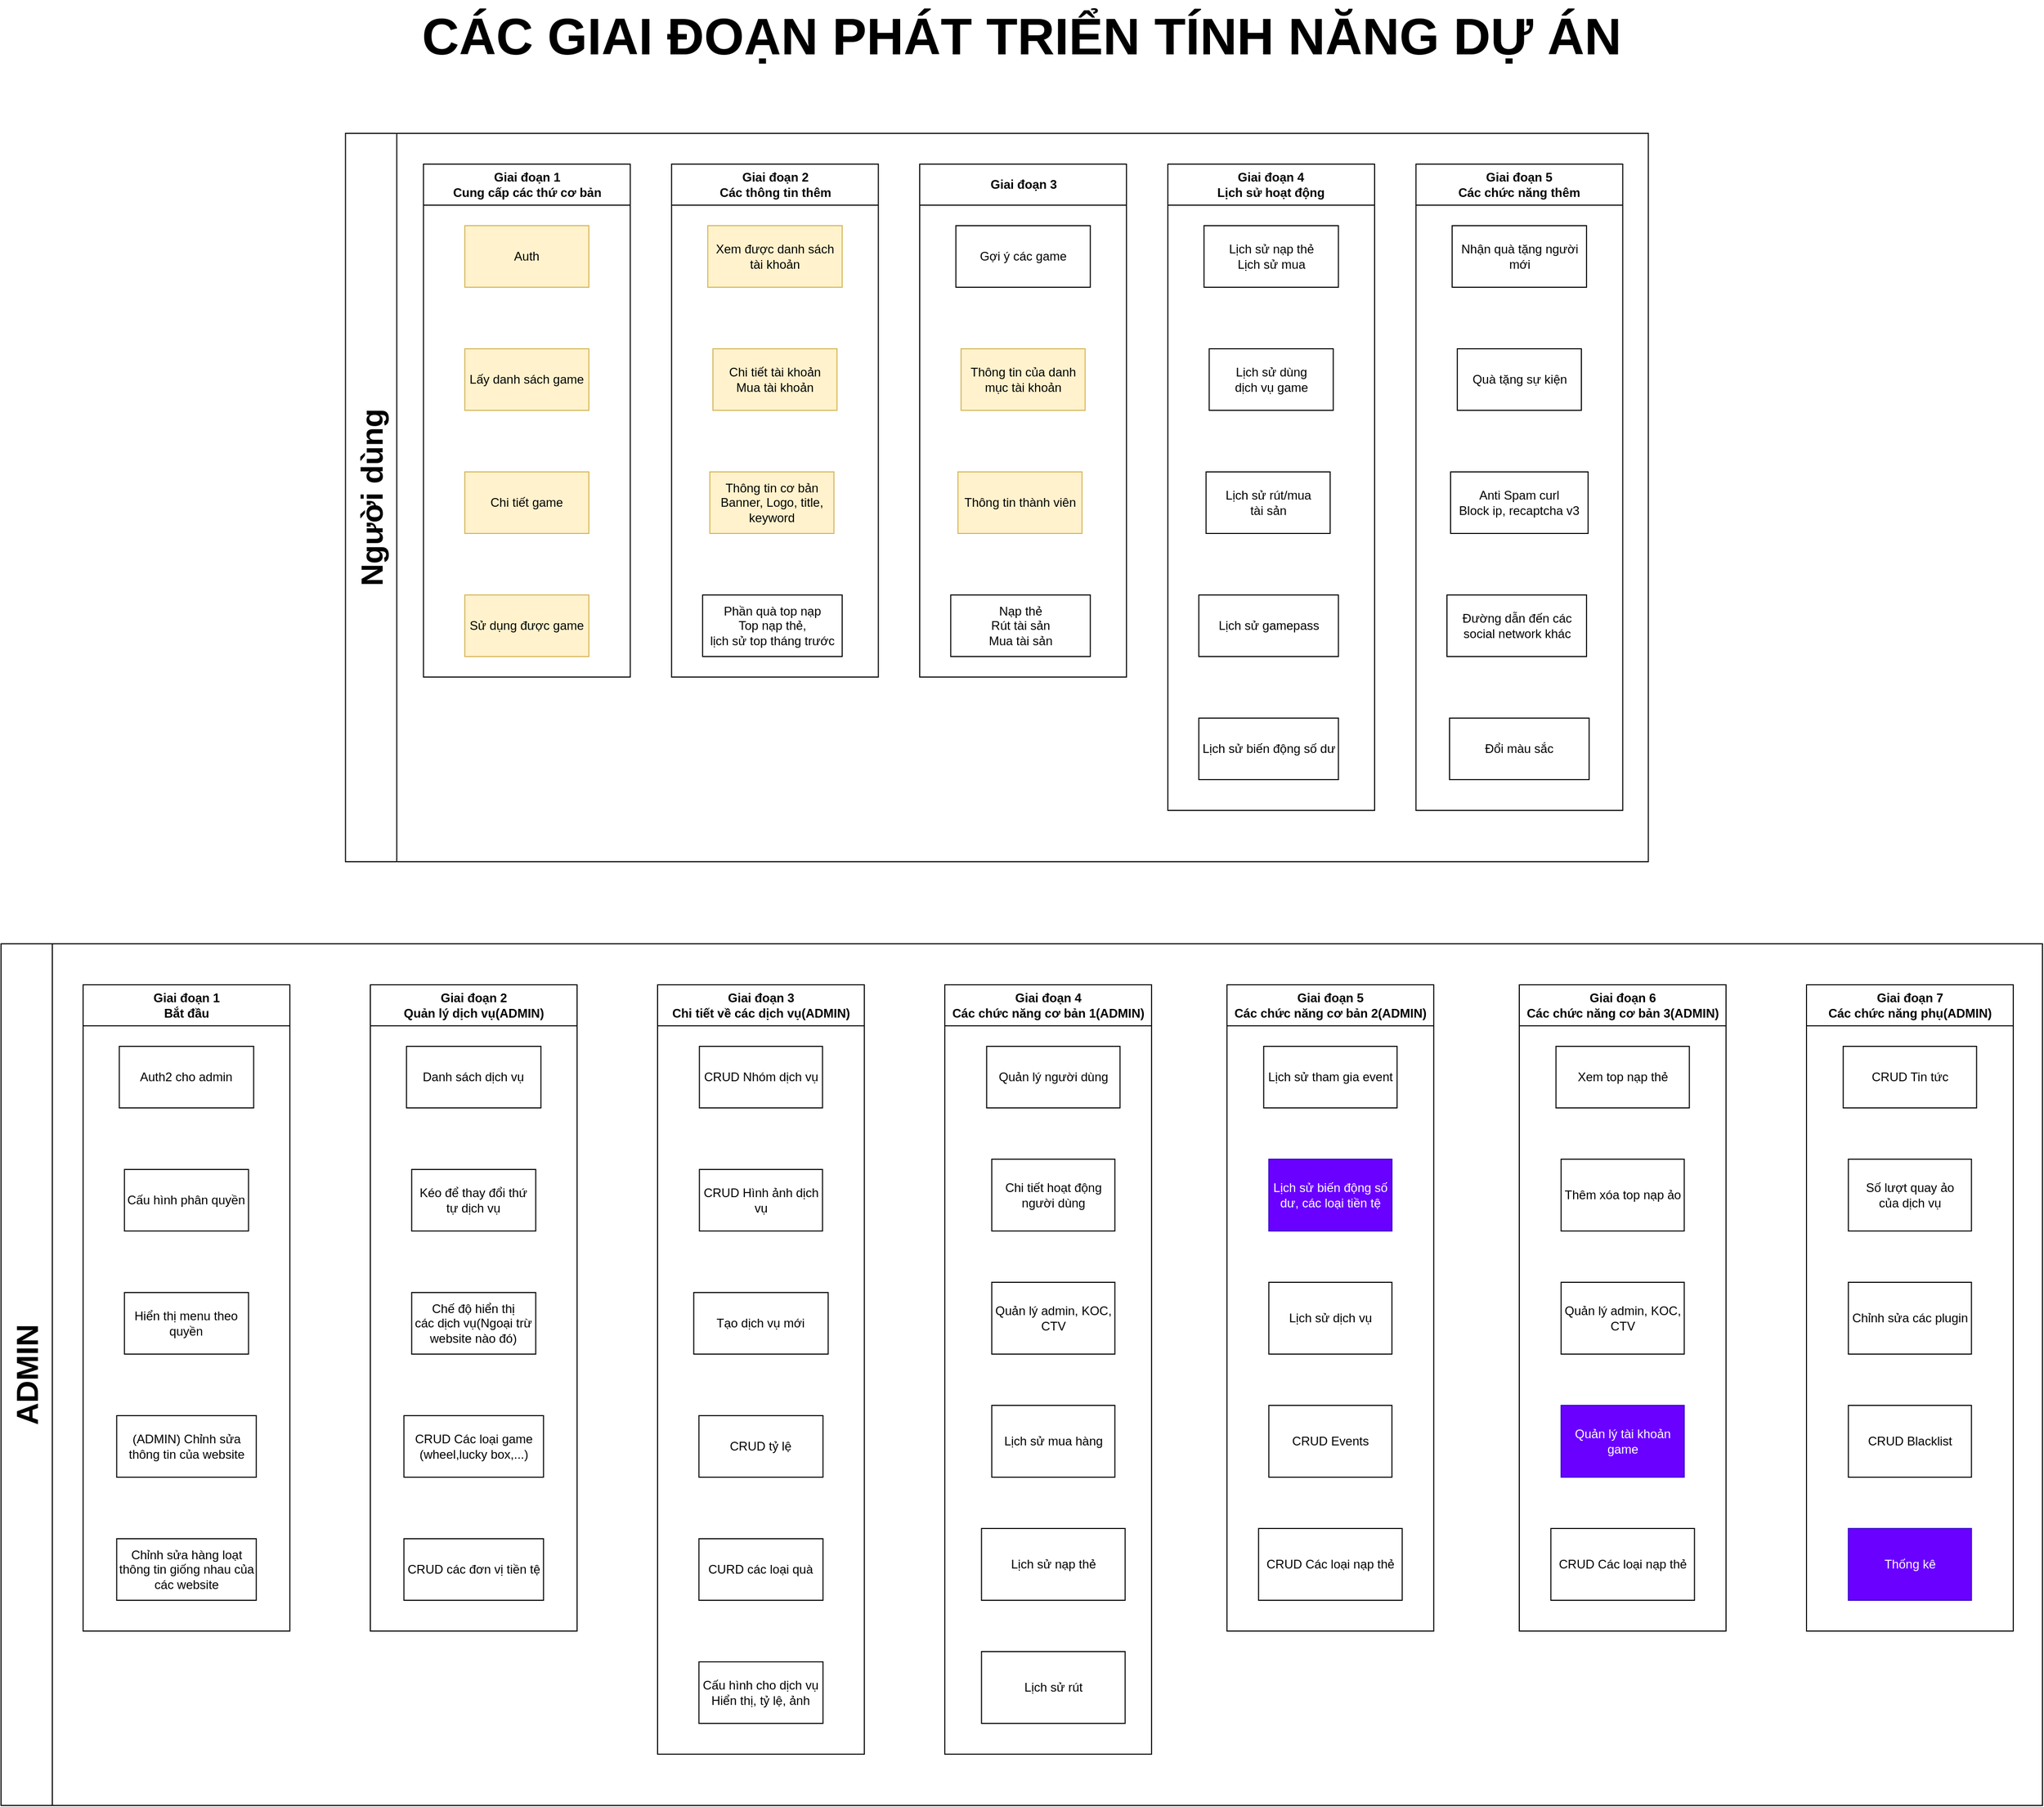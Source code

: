 <mxfile version="21.6.5" type="device" pages="3">
  <diagram name="Page-1" id="KmQgnTv5vvOI3r4hxGTt">
    <mxGraphModel dx="1834" dy="756" grid="1" gridSize="10" guides="0" tooltips="1" connect="1" arrows="1" fold="1" page="0" pageScale="1" pageWidth="850" pageHeight="1100" math="0" shadow="0">
      <root>
        <mxCell id="0" />
        <mxCell id="1" parent="0" />
        <mxCell id="98oBXOV-pdoTwL55DlCH-39" value="" style="group" parent="1" vertex="1" connectable="0">
          <mxGeometry x="195.78" y="190" width="1310" height="710" as="geometry" />
        </mxCell>
        <mxCell id="98oBXOV-pdoTwL55DlCH-38" value="&lt;font style=&quot;font-size: 30px;&quot;&gt;Người dùng&lt;/font&gt;" style="swimlane;horizontal=0;whiteSpace=wrap;html=1;startSize=50;movable=0;resizable=0;rotatable=0;deletable=0;editable=0;locked=1;connectable=0;" parent="98oBXOV-pdoTwL55DlCH-39" vertex="1">
          <mxGeometry width="1270" height="710" as="geometry" />
        </mxCell>
        <mxCell id="98oBXOV-pdoTwL55DlCH-10" value="" style="group" parent="98oBXOV-pdoTwL55DlCH-38" vertex="1" connectable="0">
          <mxGeometry x="76.003" y="30" width="201.562" height="500" as="geometry" />
        </mxCell>
        <mxCell id="98oBXOV-pdoTwL55DlCH-1" value="Auth" style="rounded=0;whiteSpace=wrap;html=1;fillColor=#fff2cc;strokeColor=#d6b656;" parent="98oBXOV-pdoTwL55DlCH-10" vertex="1">
          <mxGeometry x="40.312" y="60" width="120.938" height="60" as="geometry" />
        </mxCell>
        <mxCell id="98oBXOV-pdoTwL55DlCH-2" value="Lấy danh sách game" style="rounded=0;whiteSpace=wrap;html=1;fillColor=#fff2cc;strokeColor=#d6b656;" parent="98oBXOV-pdoTwL55DlCH-10" vertex="1">
          <mxGeometry x="40.312" y="180" width="120.938" height="60" as="geometry" />
        </mxCell>
        <mxCell id="98oBXOV-pdoTwL55DlCH-3" value="Chi tiết game" style="rounded=0;whiteSpace=wrap;html=1;fillColor=#fff2cc;strokeColor=#d6b656;" parent="98oBXOV-pdoTwL55DlCH-10" vertex="1">
          <mxGeometry x="40.312" y="300" width="120.938" height="60" as="geometry" />
        </mxCell>
        <mxCell id="98oBXOV-pdoTwL55DlCH-4" value="Sử dụng được game" style="rounded=0;whiteSpace=wrap;html=1;fillColor=#fff2cc;strokeColor=#d6b656;" parent="98oBXOV-pdoTwL55DlCH-10" vertex="1">
          <mxGeometry x="40.312" y="420" width="120.938" height="60" as="geometry" />
        </mxCell>
        <mxCell id="98oBXOV-pdoTwL55DlCH-9" value="Giai đoạn 1&lt;br&gt;Cung cấp các thứ cơ bản" style="swimlane;whiteSpace=wrap;html=1;startSize=40;" parent="98oBXOV-pdoTwL55DlCH-10" vertex="1">
          <mxGeometry width="201.562" height="500" as="geometry" />
        </mxCell>
        <mxCell id="98oBXOV-pdoTwL55DlCH-17" value="" style="group" parent="98oBXOV-pdoTwL55DlCH-38" vertex="1" connectable="0">
          <mxGeometry x="317.878" y="30" width="201.562" height="500" as="geometry" />
        </mxCell>
        <mxCell id="98oBXOV-pdoTwL55DlCH-11" value="Giai đoạn 2&lt;br&gt;Các thông tin thêm" style="swimlane;whiteSpace=wrap;html=1;startSize=40;" parent="98oBXOV-pdoTwL55DlCH-17" vertex="1">
          <mxGeometry width="201.562" height="500" as="geometry" />
        </mxCell>
        <mxCell id="98oBXOV-pdoTwL55DlCH-15" value="Xem được danh sách&lt;br&gt;tài khoản" style="rounded=0;whiteSpace=wrap;html=1;fillColor=#fff2cc;strokeColor=#d6b656;" parent="98oBXOV-pdoTwL55DlCH-11" vertex="1">
          <mxGeometry x="35.273" y="60" width="131.016" height="60" as="geometry" />
        </mxCell>
        <mxCell id="98oBXOV-pdoTwL55DlCH-16" value="Chi tiết tài khoản&lt;br&gt;Mua tài khoản" style="rounded=0;whiteSpace=wrap;html=1;fillColor=#fff2cc;strokeColor=#d6b656;" parent="98oBXOV-pdoTwL55DlCH-11" vertex="1">
          <mxGeometry x="40.312" y="180" width="120.938" height="60" as="geometry" />
        </mxCell>
        <mxCell id="98oBXOV-pdoTwL55DlCH-12" value="Thông tin cơ bản&lt;br&gt;Banner, Logo, title, keyword" style="rounded=0;whiteSpace=wrap;html=1;fillColor=#fff2cc;strokeColor=#d6b656;" parent="98oBXOV-pdoTwL55DlCH-17" vertex="1">
          <mxGeometry x="37.289" y="300" width="120.938" height="60" as="geometry" />
        </mxCell>
        <mxCell id="98oBXOV-pdoTwL55DlCH-13" value="Phần quà top nạp&lt;br&gt;Top nạp thẻ,&lt;br&gt;lịch sử top tháng trước" style="rounded=0;whiteSpace=wrap;html=1;" parent="98oBXOV-pdoTwL55DlCH-17" vertex="1">
          <mxGeometry x="30.234" y="420" width="136.055" height="60" as="geometry" />
        </mxCell>
        <mxCell id="98oBXOV-pdoTwL55DlCH-18" value="" style="group" parent="98oBXOV-pdoTwL55DlCH-38" vertex="1" connectable="0">
          <mxGeometry x="559.753" y="30" width="201.562" height="500" as="geometry" />
        </mxCell>
        <mxCell id="98oBXOV-pdoTwL55DlCH-19" value="Giai đoạn 3" style="swimlane;whiteSpace=wrap;html=1;startSize=40;" parent="98oBXOV-pdoTwL55DlCH-18" vertex="1">
          <mxGeometry width="201.562" height="500" as="geometry" />
        </mxCell>
        <mxCell id="98oBXOV-pdoTwL55DlCH-20" value="Gợi ý các game" style="rounded=0;whiteSpace=wrap;html=1;" parent="98oBXOV-pdoTwL55DlCH-19" vertex="1">
          <mxGeometry x="35.273" y="60" width="131.016" height="60" as="geometry" />
        </mxCell>
        <mxCell id="98oBXOV-pdoTwL55DlCH-21" value="Thông tin của danh mục tài khoản" style="rounded=0;whiteSpace=wrap;html=1;fillColor=#fff2cc;strokeColor=#d6b656;" parent="98oBXOV-pdoTwL55DlCH-19" vertex="1">
          <mxGeometry x="40.312" y="180" width="120.938" height="60" as="geometry" />
        </mxCell>
        <mxCell id="98oBXOV-pdoTwL55DlCH-22" value="Thông tin thành viên" style="rounded=0;whiteSpace=wrap;html=1;fillColor=#fff2cc;strokeColor=#d6b656;" parent="98oBXOV-pdoTwL55DlCH-18" vertex="1">
          <mxGeometry x="37.289" y="300" width="120.938" height="60" as="geometry" />
        </mxCell>
        <mxCell id="98oBXOV-pdoTwL55DlCH-23" value="Nạp thẻ&lt;br&gt;Rút tài sản&lt;br&gt;Mua tài sản" style="rounded=0;whiteSpace=wrap;html=1;" parent="98oBXOV-pdoTwL55DlCH-18" vertex="1">
          <mxGeometry x="30.234" y="420" width="136.055" height="60" as="geometry" />
        </mxCell>
        <mxCell id="98oBXOV-pdoTwL55DlCH-24" value="" style="group" parent="98oBXOV-pdoTwL55DlCH-38" vertex="1" connectable="0">
          <mxGeometry x="801.628" y="30" width="201.562" height="630" as="geometry" />
        </mxCell>
        <mxCell id="98oBXOV-pdoTwL55DlCH-25" value="Giai đoạn 4&lt;br&gt;Lịch sử hoạt động" style="swimlane;whiteSpace=wrap;html=1;startSize=40;" parent="98oBXOV-pdoTwL55DlCH-24" vertex="1">
          <mxGeometry width="201.562" height="630" as="geometry" />
        </mxCell>
        <mxCell id="98oBXOV-pdoTwL55DlCH-26" value="Lịch sử nạp thẻ&lt;br&gt;Lịch sử mua" style="rounded=0;whiteSpace=wrap;html=1;" parent="98oBXOV-pdoTwL55DlCH-25" vertex="1">
          <mxGeometry x="35.273" y="60" width="131.016" height="60" as="geometry" />
        </mxCell>
        <mxCell id="98oBXOV-pdoTwL55DlCH-27" value="Lịch sử dùng &lt;br&gt;dịch vụ game" style="rounded=0;whiteSpace=wrap;html=1;" parent="98oBXOV-pdoTwL55DlCH-25" vertex="1">
          <mxGeometry x="40.312" y="180" width="120.938" height="60" as="geometry" />
        </mxCell>
        <mxCell id="98oBXOV-pdoTwL55DlCH-36" value="Lịch sử biến động số dư" style="rounded=0;whiteSpace=wrap;html=1;" parent="98oBXOV-pdoTwL55DlCH-25" vertex="1">
          <mxGeometry x="30.234" y="540" width="136.055" height="60" as="geometry" />
        </mxCell>
        <mxCell id="98oBXOV-pdoTwL55DlCH-28" value="Lịch sử rút/mua &lt;br&gt;tài sản" style="rounded=0;whiteSpace=wrap;html=1;" parent="98oBXOV-pdoTwL55DlCH-24" vertex="1">
          <mxGeometry x="37.289" y="300" width="120.938" height="60" as="geometry" />
        </mxCell>
        <mxCell id="98oBXOV-pdoTwL55DlCH-29" value="Lịch sử gamepass" style="rounded=0;whiteSpace=wrap;html=1;" parent="98oBXOV-pdoTwL55DlCH-24" vertex="1">
          <mxGeometry x="30.234" y="420" width="136.055" height="60" as="geometry" />
        </mxCell>
        <mxCell id="98oBXOV-pdoTwL55DlCH-30" value="" style="group" parent="98oBXOV-pdoTwL55DlCH-38" vertex="1" connectable="0">
          <mxGeometry x="1043.503" y="30" width="201.562" height="630" as="geometry" />
        </mxCell>
        <mxCell id="98oBXOV-pdoTwL55DlCH-31" value="Giai đoạn 5&lt;br&gt;Các chức năng thêm" style="swimlane;whiteSpace=wrap;html=1;startSize=40;" parent="98oBXOV-pdoTwL55DlCH-30" vertex="1">
          <mxGeometry width="201.562" height="630" as="geometry" />
        </mxCell>
        <mxCell id="98oBXOV-pdoTwL55DlCH-32" value="Nhận quà tặng người mới" style="rounded=0;whiteSpace=wrap;html=1;" parent="98oBXOV-pdoTwL55DlCH-31" vertex="1">
          <mxGeometry x="35.273" y="60" width="131.016" height="60" as="geometry" />
        </mxCell>
        <mxCell id="98oBXOV-pdoTwL55DlCH-33" value="Quà tặng sự kiện" style="rounded=0;whiteSpace=wrap;html=1;" parent="98oBXOV-pdoTwL55DlCH-31" vertex="1">
          <mxGeometry x="40.312" y="180" width="120.938" height="60" as="geometry" />
        </mxCell>
        <mxCell id="98oBXOV-pdoTwL55DlCH-34" value="Anti Spam curl&lt;br&gt;Block ip, recaptcha v3" style="rounded=0;whiteSpace=wrap;html=1;" parent="98oBXOV-pdoTwL55DlCH-31" vertex="1">
          <mxGeometry x="33.762" y="300" width="134.039" height="60" as="geometry" />
        </mxCell>
        <mxCell id="98oBXOV-pdoTwL55DlCH-37" value="Đổi màu sắc" style="rounded=0;whiteSpace=wrap;html=1;" parent="98oBXOV-pdoTwL55DlCH-31" vertex="1">
          <mxGeometry x="32.754" y="540" width="136.055" height="60" as="geometry" />
        </mxCell>
        <mxCell id="98oBXOV-pdoTwL55DlCH-35" value="Đường dẫn đến các social network khác" style="rounded=0;whiteSpace=wrap;html=1;" parent="98oBXOV-pdoTwL55DlCH-30" vertex="1">
          <mxGeometry x="30.234" y="420" width="136.055" height="60" as="geometry" />
        </mxCell>
        <mxCell id="98oBXOV-pdoTwL55DlCH-40" value="&lt;font style=&quot;font-size: 50px;&quot;&gt;&lt;b&gt;CÁC GIAI ĐOẠN PHÁT TRIỂN TÍNH NĂNG DỰ ÁN&lt;/b&gt;&lt;/font&gt;" style="text;html=1;strokeColor=none;fillColor=none;align=center;verticalAlign=middle;whiteSpace=wrap;rounded=0;" parent="1" vertex="1">
          <mxGeometry x="260" y="60" width="1190" height="70" as="geometry" />
        </mxCell>
        <mxCell id="98oBXOV-pdoTwL55DlCH-98" value="&lt;font style=&quot;font-size: 30px;&quot;&gt;ADMIN&lt;/font&gt;" style="swimlane;horizontal=0;whiteSpace=wrap;html=1;startSize=50;movable=0;resizable=0;rotatable=0;deletable=0;editable=0;locked=1;connectable=0;" parent="1" vertex="1">
          <mxGeometry x="-140" y="980" width="1990" height="840" as="geometry" />
        </mxCell>
        <mxCell id="98oBXOV-pdoTwL55DlCH-41" value="" style="group" parent="98oBXOV-pdoTwL55DlCH-98" vertex="1" connectable="0">
          <mxGeometry x="79.998" y="40" width="201.562" height="630" as="geometry" />
        </mxCell>
        <mxCell id="98oBXOV-pdoTwL55DlCH-42" value="Giai đoạn 1&lt;br&gt;Bắt đầu" style="swimlane;whiteSpace=wrap;html=1;startSize=40;" parent="98oBXOV-pdoTwL55DlCH-41" vertex="1">
          <mxGeometry width="201.562" height="630" as="geometry" />
        </mxCell>
        <mxCell id="98oBXOV-pdoTwL55DlCH-43" value="Auth2 cho admin" style="rounded=0;whiteSpace=wrap;html=1;" parent="98oBXOV-pdoTwL55DlCH-42" vertex="1">
          <mxGeometry x="35.273" y="60" width="131.016" height="60" as="geometry" />
        </mxCell>
        <mxCell id="98oBXOV-pdoTwL55DlCH-44" value="Cấu hình phân quyền" style="rounded=0;whiteSpace=wrap;html=1;" parent="98oBXOV-pdoTwL55DlCH-42" vertex="1">
          <mxGeometry x="40.312" y="180" width="120.938" height="60" as="geometry" />
        </mxCell>
        <mxCell id="98oBXOV-pdoTwL55DlCH-45" value="Chỉnh sửa hàng loạt thông tin giống nhau của các website" style="rounded=0;whiteSpace=wrap;html=1;" parent="98oBXOV-pdoTwL55DlCH-42" vertex="1">
          <mxGeometry x="32.754" y="540" width="136.055" height="60" as="geometry" />
        </mxCell>
        <mxCell id="98oBXOV-pdoTwL55DlCH-46" value="Hiển thị menu theo quyền" style="rounded=0;whiteSpace=wrap;html=1;" parent="98oBXOV-pdoTwL55DlCH-41" vertex="1">
          <mxGeometry x="40.312" y="300" width="120.938" height="60" as="geometry" />
        </mxCell>
        <mxCell id="98oBXOV-pdoTwL55DlCH-47" value="(ADMIN) Chỉnh sửa thông tin của website" style="rounded=0;whiteSpace=wrap;html=1;" parent="98oBXOV-pdoTwL55DlCH-41" vertex="1">
          <mxGeometry x="32.754" y="420" width="136.055" height="60" as="geometry" />
        </mxCell>
        <mxCell id="98oBXOV-pdoTwL55DlCH-48" value="" style="group" parent="98oBXOV-pdoTwL55DlCH-98" vertex="1" connectable="0">
          <mxGeometry x="359.998" y="40" width="201.562" height="630" as="geometry" />
        </mxCell>
        <mxCell id="98oBXOV-pdoTwL55DlCH-49" value="Giai đoạn 2&lt;br&gt;Quản lý dịch vụ(ADMIN)" style="swimlane;whiteSpace=wrap;html=1;startSize=40;" parent="98oBXOV-pdoTwL55DlCH-48" vertex="1">
          <mxGeometry width="201.562" height="630" as="geometry" />
        </mxCell>
        <mxCell id="98oBXOV-pdoTwL55DlCH-50" value="Danh sách dịch vụ" style="rounded=0;whiteSpace=wrap;html=1;" parent="98oBXOV-pdoTwL55DlCH-49" vertex="1">
          <mxGeometry x="35.273" y="60" width="131.016" height="60" as="geometry" />
        </mxCell>
        <mxCell id="98oBXOV-pdoTwL55DlCH-51" value="Kéo để thay đổi thứ tự dịch vụ" style="rounded=0;whiteSpace=wrap;html=1;" parent="98oBXOV-pdoTwL55DlCH-49" vertex="1">
          <mxGeometry x="40.312" y="180" width="120.938" height="60" as="geometry" />
        </mxCell>
        <mxCell id="98oBXOV-pdoTwL55DlCH-52" value="CRUD các đơn vị tiền tệ" style="rounded=0;whiteSpace=wrap;html=1;" parent="98oBXOV-pdoTwL55DlCH-49" vertex="1">
          <mxGeometry x="32.754" y="540" width="136.055" height="60" as="geometry" />
        </mxCell>
        <mxCell id="98oBXOV-pdoTwL55DlCH-53" value="Chế độ hiển thị&lt;br&gt;các dịch vụ(Ngoại trừ website nào đó)" style="rounded=0;whiteSpace=wrap;html=1;" parent="98oBXOV-pdoTwL55DlCH-48" vertex="1">
          <mxGeometry x="40.312" y="300" width="120.938" height="60" as="geometry" />
        </mxCell>
        <mxCell id="98oBXOV-pdoTwL55DlCH-54" value="CRUD Các loại game&lt;br&gt;(wheel,lucky box,...)" style="rounded=0;whiteSpace=wrap;html=1;" parent="98oBXOV-pdoTwL55DlCH-48" vertex="1">
          <mxGeometry x="32.754" y="420" width="136.055" height="60" as="geometry" />
        </mxCell>
        <mxCell id="98oBXOV-pdoTwL55DlCH-55" value="" style="group" parent="98oBXOV-pdoTwL55DlCH-98" vertex="1" connectable="0">
          <mxGeometry x="639.998" y="40" width="201.562" height="750" as="geometry" />
        </mxCell>
        <mxCell id="98oBXOV-pdoTwL55DlCH-56" value="Giai đoạn 3&lt;br&gt;Chi tiết về các dịch vụ(ADMIN)" style="swimlane;whiteSpace=wrap;html=1;startSize=40;" parent="98oBXOV-pdoTwL55DlCH-55" vertex="1">
          <mxGeometry width="201.56" height="750" as="geometry" />
        </mxCell>
        <mxCell id="98oBXOV-pdoTwL55DlCH-57" value="Tạo dịch vụ mới" style="rounded=0;whiteSpace=wrap;html=1;" parent="98oBXOV-pdoTwL55DlCH-56" vertex="1">
          <mxGeometry x="35.273" y="300" width="131.016" height="60" as="geometry" />
        </mxCell>
        <mxCell id="98oBXOV-pdoTwL55DlCH-58" value="CRUD tỷ lệ" style="rounded=0;whiteSpace=wrap;html=1;" parent="98oBXOV-pdoTwL55DlCH-56" vertex="1">
          <mxGeometry x="40.312" y="420" width="120.938" height="60" as="geometry" />
        </mxCell>
        <mxCell id="98oBXOV-pdoTwL55DlCH-62" value="CRUD Nhóm dịch vụ" style="rounded=0;whiteSpace=wrap;html=1;" parent="98oBXOV-pdoTwL55DlCH-56" vertex="1">
          <mxGeometry x="40.781" y="60" width="120" height="60" as="geometry" />
        </mxCell>
        <mxCell id="98oBXOV-pdoTwL55DlCH-63" value="CRUD Hình ảnh dịch vụ" style="rounded=0;whiteSpace=wrap;html=1;" parent="98oBXOV-pdoTwL55DlCH-56" vertex="1">
          <mxGeometry x="40.781" y="180" width="120" height="60" as="geometry" />
        </mxCell>
        <mxCell id="98oBXOV-pdoTwL55DlCH-64" value="Cấu hình cho dịch vụ&lt;br&gt;Hiển thị, tỷ lệ, ảnh" style="rounded=0;whiteSpace=wrap;html=1;" parent="98oBXOV-pdoTwL55DlCH-56" vertex="1">
          <mxGeometry x="40.312" y="660" width="120.938" height="60" as="geometry" />
        </mxCell>
        <mxCell id="98oBXOV-pdoTwL55DlCH-60" value="CURD các loại quà" style="rounded=0;whiteSpace=wrap;html=1;" parent="98oBXOV-pdoTwL55DlCH-55" vertex="1">
          <mxGeometry x="40.312" y="540" width="120.938" height="60" as="geometry" />
        </mxCell>
        <mxCell id="98oBXOV-pdoTwL55DlCH-65" value="" style="group" parent="98oBXOV-pdoTwL55DlCH-98" vertex="1" connectable="0">
          <mxGeometry x="920" y="40" width="201.56" height="750" as="geometry" />
        </mxCell>
        <mxCell id="98oBXOV-pdoTwL55DlCH-66" value="Giai đoạn 4&lt;br&gt;Các chức năng cơ bản 1(ADMIN)" style="swimlane;whiteSpace=wrap;html=1;startSize=40;" parent="98oBXOV-pdoTwL55DlCH-65" vertex="1">
          <mxGeometry width="201.56" height="750" as="geometry" />
        </mxCell>
        <mxCell id="98oBXOV-pdoTwL55DlCH-67" value="Quản lý người dùng" style="rounded=0;whiteSpace=wrap;html=1;horizontal=1;verticalAlign=middle;flipH=1;flipV=1;" parent="98oBXOV-pdoTwL55DlCH-66" vertex="1">
          <mxGeometry x="40.78" y="60" width="130" height="60" as="geometry" />
        </mxCell>
        <mxCell id="98oBXOV-pdoTwL55DlCH-69" value="Lịch sử rút" style="rounded=0;whiteSpace=wrap;html=1;horizontal=1;verticalAlign=middle;flipH=1;flipV=1;" parent="98oBXOV-pdoTwL55DlCH-66" vertex="1">
          <mxGeometry x="35.78" y="650" width="140" height="70" as="geometry" />
        </mxCell>
        <mxCell id="98oBXOV-pdoTwL55DlCH-72" value="Chi tiết hoạt động người dùng" style="rounded=0;whiteSpace=wrap;html=1;horizontal=1;verticalAlign=middle;flipH=1;flipV=1;" parent="98oBXOV-pdoTwL55DlCH-66" vertex="1">
          <mxGeometry x="45.78" y="170" width="120" height="70" as="geometry" />
        </mxCell>
        <mxCell id="98oBXOV-pdoTwL55DlCH-71" value="Lịch sử nạp thẻ" style="rounded=0;whiteSpace=wrap;html=1;horizontal=1;verticalAlign=middle;flipH=1;flipV=1;" parent="98oBXOV-pdoTwL55DlCH-66" vertex="1">
          <mxGeometry x="35.78" y="530" width="140" height="70" as="geometry" />
        </mxCell>
        <mxCell id="98oBXOV-pdoTwL55DlCH-70" value="Lịch sử mua hàng" style="rounded=0;whiteSpace=wrap;html=1;horizontal=1;verticalAlign=middle;flipH=1;flipV=1;" parent="98oBXOV-pdoTwL55DlCH-66" vertex="1">
          <mxGeometry x="45.78" y="410" width="120" height="70" as="geometry" />
        </mxCell>
        <mxCell id="98oBXOV-pdoTwL55DlCH-76" value="Quản lý admin, KOC, CTV" style="rounded=0;whiteSpace=wrap;html=1;horizontal=1;verticalAlign=middle;flipH=1;flipV=1;" parent="98oBXOV-pdoTwL55DlCH-66" vertex="1">
          <mxGeometry x="45.78" y="290" width="120" height="70" as="geometry" />
        </mxCell>
        <mxCell id="98oBXOV-pdoTwL55DlCH-73" value="" style="group" parent="98oBXOV-pdoTwL55DlCH-98" vertex="1" connectable="0">
          <mxGeometry x="1195.07" y="40" width="201.56" height="750" as="geometry" />
        </mxCell>
        <mxCell id="98oBXOV-pdoTwL55DlCH-74" value="Giai đoạn 5&lt;br&gt;Các chức năng cơ bản 2(ADMIN)" style="swimlane;whiteSpace=wrap;html=1;startSize=40;" parent="98oBXOV-pdoTwL55DlCH-73" vertex="1">
          <mxGeometry width="201.56" height="630" as="geometry" />
        </mxCell>
        <mxCell id="98oBXOV-pdoTwL55DlCH-75" value="Lịch sử tham gia event" style="rounded=0;whiteSpace=wrap;html=1;horizontal=1;verticalAlign=middle;flipH=1;flipV=1;" parent="98oBXOV-pdoTwL55DlCH-74" vertex="1">
          <mxGeometry x="35.78" y="60" width="130" height="60" as="geometry" />
        </mxCell>
        <mxCell id="98oBXOV-pdoTwL55DlCH-78" value="Lịch sử biến động số dư, các loại tiền tệ" style="rounded=0;whiteSpace=wrap;html=1;horizontal=1;verticalAlign=middle;flipH=1;flipV=1;fillColor=#6a00ff;fontColor=#ffffff;strokeColor=#3700CC;" parent="98oBXOV-pdoTwL55DlCH-74" vertex="1">
          <mxGeometry x="40.78" y="170" width="120" height="70" as="geometry" />
        </mxCell>
        <mxCell id="98oBXOV-pdoTwL55DlCH-79" value="CRUD Các loại nạp thẻ" style="rounded=0;whiteSpace=wrap;html=1;horizontal=1;verticalAlign=middle;flipH=1;flipV=1;" parent="98oBXOV-pdoTwL55DlCH-74" vertex="1">
          <mxGeometry x="30.78" y="530" width="140" height="70" as="geometry" />
        </mxCell>
        <mxCell id="98oBXOV-pdoTwL55DlCH-80" value="CRUD Events" style="rounded=0;whiteSpace=wrap;html=1;horizontal=1;verticalAlign=middle;flipH=1;flipV=1;" parent="98oBXOV-pdoTwL55DlCH-74" vertex="1">
          <mxGeometry x="40.78" y="410" width="120" height="70" as="geometry" />
        </mxCell>
        <mxCell id="98oBXOV-pdoTwL55DlCH-68" value="Lịch sử dịch vụ" style="rounded=0;whiteSpace=wrap;html=1;horizontal=1;verticalAlign=middle;flipH=1;flipV=1;" parent="98oBXOV-pdoTwL55DlCH-74" vertex="1">
          <mxGeometry x="40.78" y="290" width="120" height="70" as="geometry" />
        </mxCell>
        <mxCell id="98oBXOV-pdoTwL55DlCH-82" value="" style="group" parent="98oBXOV-pdoTwL55DlCH-98" vertex="1" connectable="0">
          <mxGeometry x="1480" y="40" width="201.56" height="750" as="geometry" />
        </mxCell>
        <mxCell id="98oBXOV-pdoTwL55DlCH-83" value="Giai đoạn 6&lt;br&gt;Các chức năng cơ bản 3(ADMIN)" style="swimlane;whiteSpace=wrap;html=1;startSize=40;" parent="98oBXOV-pdoTwL55DlCH-82" vertex="1">
          <mxGeometry width="201.56" height="630" as="geometry" />
        </mxCell>
        <mxCell id="98oBXOV-pdoTwL55DlCH-84" value="Xem top nạp thẻ" style="rounded=0;whiteSpace=wrap;html=1;horizontal=1;verticalAlign=middle;flipH=1;flipV=1;" parent="98oBXOV-pdoTwL55DlCH-83" vertex="1">
          <mxGeometry x="35.78" y="60" width="130" height="60" as="geometry" />
        </mxCell>
        <mxCell id="98oBXOV-pdoTwL55DlCH-85" value="Quản lý admin, KOC, CTV" style="rounded=0;whiteSpace=wrap;html=1;horizontal=1;verticalAlign=middle;flipH=1;flipV=1;" parent="98oBXOV-pdoTwL55DlCH-83" vertex="1">
          <mxGeometry x="40.78" y="290" width="120" height="70" as="geometry" />
        </mxCell>
        <mxCell id="98oBXOV-pdoTwL55DlCH-86" value="Thêm xóa top nạp ảo" style="rounded=0;whiteSpace=wrap;html=1;horizontal=1;verticalAlign=middle;flipH=1;flipV=1;" parent="98oBXOV-pdoTwL55DlCH-83" vertex="1">
          <mxGeometry x="40.78" y="170" width="120" height="70" as="geometry" />
        </mxCell>
        <mxCell id="98oBXOV-pdoTwL55DlCH-87" value="CRUD Các loại nạp thẻ" style="rounded=0;whiteSpace=wrap;html=1;horizontal=1;verticalAlign=middle;flipH=1;flipV=1;" parent="98oBXOV-pdoTwL55DlCH-83" vertex="1">
          <mxGeometry x="30.78" y="530" width="140" height="70" as="geometry" />
        </mxCell>
        <mxCell id="98oBXOV-pdoTwL55DlCH-88" value="Quản lý tài khoản game" style="rounded=0;whiteSpace=wrap;html=1;horizontal=1;verticalAlign=middle;flipH=1;flipV=1;fillColor=#6a00ff;fontColor=#ffffff;strokeColor=#3700CC;" parent="98oBXOV-pdoTwL55DlCH-83" vertex="1">
          <mxGeometry x="40.78" y="410" width="120" height="70" as="geometry" />
        </mxCell>
        <mxCell id="98oBXOV-pdoTwL55DlCH-89" value="" style="group" parent="98oBXOV-pdoTwL55DlCH-98" vertex="1" connectable="0">
          <mxGeometry x="1760" y="40" width="201.56" height="750" as="geometry" />
        </mxCell>
        <mxCell id="98oBXOV-pdoTwL55DlCH-90" value="Giai đoạn 7&lt;br&gt;Các chức năng phụ(ADMIN)" style="swimlane;whiteSpace=wrap;html=1;startSize=40;" parent="98oBXOV-pdoTwL55DlCH-89" vertex="1">
          <mxGeometry width="201.56" height="630" as="geometry" />
        </mxCell>
        <mxCell id="98oBXOV-pdoTwL55DlCH-91" value="CRUD Tin tức" style="rounded=0;whiteSpace=wrap;html=1;horizontal=1;verticalAlign=middle;flipH=1;flipV=1;" parent="98oBXOV-pdoTwL55DlCH-90" vertex="1">
          <mxGeometry x="35.78" y="60" width="130" height="60" as="geometry" />
        </mxCell>
        <mxCell id="98oBXOV-pdoTwL55DlCH-92" value="Chỉnh sửa các plugin" style="rounded=0;whiteSpace=wrap;html=1;horizontal=1;verticalAlign=middle;flipH=1;flipV=1;" parent="98oBXOV-pdoTwL55DlCH-90" vertex="1">
          <mxGeometry x="40.78" y="290" width="120" height="70" as="geometry" />
        </mxCell>
        <mxCell id="98oBXOV-pdoTwL55DlCH-93" value="Số lượt quay ảo&lt;br&gt;của dịch vụ" style="rounded=0;whiteSpace=wrap;html=1;horizontal=1;verticalAlign=middle;flipH=1;flipV=1;" parent="98oBXOV-pdoTwL55DlCH-90" vertex="1">
          <mxGeometry x="40.78" y="170" width="120" height="70" as="geometry" />
        </mxCell>
        <mxCell id="98oBXOV-pdoTwL55DlCH-95" value="CRUD Blacklist" style="rounded=0;whiteSpace=wrap;html=1;horizontal=1;verticalAlign=middle;flipH=1;flipV=1;" parent="98oBXOV-pdoTwL55DlCH-90" vertex="1">
          <mxGeometry x="40.78" y="410" width="120" height="70" as="geometry" />
        </mxCell>
        <mxCell id="98oBXOV-pdoTwL55DlCH-137" value="Thống kê" style="rounded=0;whiteSpace=wrap;html=1;horizontal=1;verticalAlign=middle;flipH=1;flipV=1;fillColor=#6a00ff;fontColor=#ffffff;strokeColor=#3700CC;" parent="98oBXOV-pdoTwL55DlCH-90" vertex="1">
          <mxGeometry x="40.78" y="530" width="120" height="70" as="geometry" />
        </mxCell>
      </root>
    </mxGraphModel>
  </diagram>
  <diagram id="SCwih8SE5_Bo1riZmGqV" name="Page-2">
    <mxGraphModel dx="49" dy="1080" grid="1" gridSize="10" guides="1" tooltips="1" connect="1" arrows="1" fold="1" page="0" pageScale="1" pageWidth="850" pageHeight="1100" math="0" shadow="0">
      <root>
        <mxCell id="0" />
        <mxCell id="1" parent="0" />
        <mxCell id="AxfoNS_7afsn7oHy-fW6-1" value="CLIENT" style="swimlane;whiteSpace=wrap;html=1;startSize=40;fontSize=14;" vertex="1" parent="1">
          <mxGeometry x="2320" y="360" width="640" height="1040" as="geometry" />
        </mxCell>
        <mxCell id="AxfoNS_7afsn7oHy-fW6-2" value="Đăng nhập" style="rounded=0;whiteSpace=wrap;html=1;fontSize=14;" vertex="1" parent="AxfoNS_7afsn7oHy-fW6-1">
          <mxGeometry x="260" y="215" width="120" height="60" as="geometry" />
        </mxCell>
        <mxCell id="AxfoNS_7afsn7oHy-fW6-3" style="edgeStyle=orthogonalEdgeStyle;rounded=0;orthogonalLoop=1;jettySize=auto;html=1;fontSize=14;" edge="1" parent="AxfoNS_7afsn7oHy-fW6-1" source="AxfoNS_7afsn7oHy-fW6-4" target="AxfoNS_7afsn7oHy-fW6-2">
          <mxGeometry relative="1" as="geometry">
            <Array as="points">
              <mxPoint x="220" y="150" />
              <mxPoint x="220" y="230" />
            </Array>
          </mxGeometry>
        </mxCell>
        <mxCell id="AxfoNS_7afsn7oHy-fW6-4" value="Đăng ký" style="rounded=0;whiteSpace=wrap;html=1;fontSize=14;" vertex="1" parent="AxfoNS_7afsn7oHy-fW6-1">
          <mxGeometry x="50" y="120" width="120" height="60" as="geometry" />
        </mxCell>
        <mxCell id="AxfoNS_7afsn7oHy-fW6-5" style="edgeStyle=orthogonalEdgeStyle;rounded=0;orthogonalLoop=1;jettySize=auto;html=1;fontSize=14;" edge="1" parent="AxfoNS_7afsn7oHy-fW6-1" source="AxfoNS_7afsn7oHy-fW6-6" target="AxfoNS_7afsn7oHy-fW6-2">
          <mxGeometry relative="1" as="geometry">
            <Array as="points">
              <mxPoint x="420" y="150" />
              <mxPoint x="420" y="230" />
            </Array>
          </mxGeometry>
        </mxCell>
        <mxCell id="AxfoNS_7afsn7oHy-fW6-6" value="Đăng nhập với Social network" style="rounded=0;whiteSpace=wrap;html=1;fontSize=14;" vertex="1" parent="AxfoNS_7afsn7oHy-fW6-1">
          <mxGeometry x="470" y="120" width="120" height="60" as="geometry" />
        </mxCell>
        <mxCell id="AxfoNS_7afsn7oHy-fW6-7" value="SERVER" style="swimlane;whiteSpace=wrap;html=1;startSize=40;fontSize=14;" vertex="1" parent="1">
          <mxGeometry x="2960" y="360" width="640" height="1040" as="geometry" />
        </mxCell>
        <mxCell id="OHCL7J_wHRiCov0E4fqy-1" value="Xử lý đăng ký" style="rounded=0;whiteSpace=wrap;html=1;" vertex="1" parent="AxfoNS_7afsn7oHy-fW6-7">
          <mxGeometry x="260" y="110" width="120" height="60" as="geometry" />
        </mxCell>
        <mxCell id="clG5GBl8NwM7qFgr2y49-4" value="Kiểm tra thông tin đăng nhập" style="rhombus;whiteSpace=wrap;html=1;" vertex="1" parent="AxfoNS_7afsn7oHy-fW6-7">
          <mxGeometry x="260" y="200" width="120" height="90" as="geometry" />
        </mxCell>
        <mxCell id="AxfoNS_7afsn7oHy-fW6-13" value="MEMCACHED" style="swimlane;whiteSpace=wrap;html=1;startSize=40;fontSize=14;" vertex="1" parent="1">
          <mxGeometry x="3600" y="360" width="640" height="1040" as="geometry" />
        </mxCell>
        <mxCell id="AxfoNS_7afsn7oHy-fW6-19" value="DATABASE(MYSQL)" style="swimlane;whiteSpace=wrap;html=1;startSize=40;fontSize=14;" vertex="1" parent="1">
          <mxGeometry x="4240" y="360" width="640" height="1040" as="geometry" />
        </mxCell>
        <mxCell id="OHCL7J_wHRiCov0E4fqy-3" value="Lưu thông tin user" style="rounded=0;whiteSpace=wrap;html=1;" vertex="1" parent="AxfoNS_7afsn7oHy-fW6-19">
          <mxGeometry x="260" y="110" width="120" height="60" as="geometry" />
        </mxCell>
        <mxCell id="OHCL7J_wHRiCov0E4fqy-2" style="edgeStyle=orthogonalEdgeStyle;rounded=0;orthogonalLoop=1;jettySize=auto;html=1;" edge="1" parent="1" source="AxfoNS_7afsn7oHy-fW6-4" target="OHCL7J_wHRiCov0E4fqy-1">
          <mxGeometry relative="1" as="geometry">
            <Array as="points">
              <mxPoint x="2430" y="440" />
              <mxPoint x="3280" y="440" />
            </Array>
          </mxGeometry>
        </mxCell>
        <mxCell id="OHCL7J_wHRiCov0E4fqy-4" style="edgeStyle=orthogonalEdgeStyle;rounded=0;orthogonalLoop=1;jettySize=auto;html=1;" edge="1" parent="1" source="OHCL7J_wHRiCov0E4fqy-1" target="OHCL7J_wHRiCov0E4fqy-3">
          <mxGeometry relative="1" as="geometry" />
        </mxCell>
        <mxCell id="clG5GBl8NwM7qFgr2y49-1" value="&lt;span style=&quot;font-size: 50px;&quot;&gt;&lt;b&gt;LUỒNG HOẠT ĐỘNG CỦA WEBSITE&lt;/b&gt;&lt;/span&gt;" style="text;html=1;strokeColor=none;fillColor=none;align=center;verticalAlign=middle;whiteSpace=wrap;rounded=0;flipH=0;" vertex="1" parent="1">
          <mxGeometry x="2910" y="150" width="1390" height="70" as="geometry" />
        </mxCell>
        <mxCell id="clG5GBl8NwM7qFgr2y49-3" style="edgeStyle=orthogonalEdgeStyle;rounded=0;orthogonalLoop=1;jettySize=auto;html=1;" edge="1" parent="1" source="AxfoNS_7afsn7oHy-fW6-2" target="clG5GBl8NwM7qFgr2y49-4">
          <mxGeometry relative="1" as="geometry">
            <mxPoint x="3220" y="599.941" as="targetPoint" />
            <Array as="points" />
          </mxGeometry>
        </mxCell>
        <mxCell id="clG5GBl8NwM7qFgr2y49-7" style="edgeStyle=orthogonalEdgeStyle;rounded=0;orthogonalLoop=1;jettySize=auto;html=1;" edge="1" parent="1" source="clG5GBl8NwM7qFgr2y49-4" target="AxfoNS_7afsn7oHy-fW6-2">
          <mxGeometry relative="1" as="geometry">
            <Array as="points">
              <mxPoint x="3280" y="680" />
              <mxPoint x="2640" y="680" />
            </Array>
          </mxGeometry>
        </mxCell>
        <mxCell id="clG5GBl8NwM7qFgr2y49-8" value="Thất bại thì đăng nhập lại" style="edgeLabel;html=1;align=center;verticalAlign=middle;resizable=0;points=[];" vertex="1" connectable="0" parent="clG5GBl8NwM7qFgr2y49-7">
          <mxGeometry x="-0.258" relative="1" as="geometry">
            <mxPoint x="35" as="offset" />
          </mxGeometry>
        </mxCell>
      </root>
    </mxGraphModel>
  </diagram>
  <diagram id="F5hBBUGj-u5sih0so_mC" name="Page-3">
    <mxGraphModel dx="-607" dy="945" grid="1" gridSize="10" guides="1" tooltips="1" connect="1" arrows="1" fold="1" page="0" pageScale="1" pageWidth="850" pageHeight="1100" math="0" shadow="0">
      <root>
        <mxCell id="0" />
        <mxCell id="1" parent="0" />
        <mxCell id="4tLeP5GBYdPA_dszqiOH-1" value="&lt;span style=&quot;font-size: 50px;&quot;&gt;&lt;b&gt;CÁC DỊCH VỤ ĐƯỢC CACHE ĐỂ TỐI ƯU HIỆU NĂNG&lt;/b&gt;&lt;/span&gt;" style="text;html=1;strokeColor=none;fillColor=none;align=center;verticalAlign=middle;whiteSpace=wrap;rounded=0;flipH=0;" vertex="1" parent="1">
          <mxGeometry x="2880" y="30" width="1390" height="70" as="geometry" />
        </mxCell>
        <mxCell id="4tLeP5GBYdPA_dszqiOH-2" value="Danh sách dịch vụ" style="rounded=0;whiteSpace=wrap;html=1;flipH=0;flipV=0;" vertex="1" parent="1">
          <mxGeometry x="2745" y="170" width="300" height="150" as="geometry" />
        </mxCell>
        <mxCell id="4tLeP5GBYdPA_dszqiOH-3" value="Thông tin website" style="rounded=0;whiteSpace=wrap;html=1;flipH=0;flipV=0;" vertex="1" parent="1">
          <mxGeometry x="4105" y="170" width="300" height="150" as="geometry" />
        </mxCell>
        <mxCell id="4tLeP5GBYdPA_dszqiOH-4" value="Top nạp thẻ" style="rounded=0;whiteSpace=wrap;html=1;flipH=0;flipV=0;" vertex="1" parent="1">
          <mxGeometry x="3425" y="170" width="300" height="150" as="geometry" />
        </mxCell>
        <mxCell id="4tLeP5GBYdPA_dszqiOH-5" value="Top nạp thẻ tháng trước" style="rounded=0;whiteSpace=wrap;html=1;flipH=0;flipV=0;" vertex="1" parent="1">
          <mxGeometry x="3765" y="170" width="300" height="150" as="geometry" />
        </mxCell>
        <mxCell id="4tLeP5GBYdPA_dszqiOH-6" value="Chi tiết dịch vụ" style="rounded=0;whiteSpace=wrap;html=1;flipH=0;flipV=0;" vertex="1" parent="1">
          <mxGeometry x="3085" y="170" width="300" height="150" as="geometry" />
        </mxCell>
      </root>
    </mxGraphModel>
  </diagram>
</mxfile>
